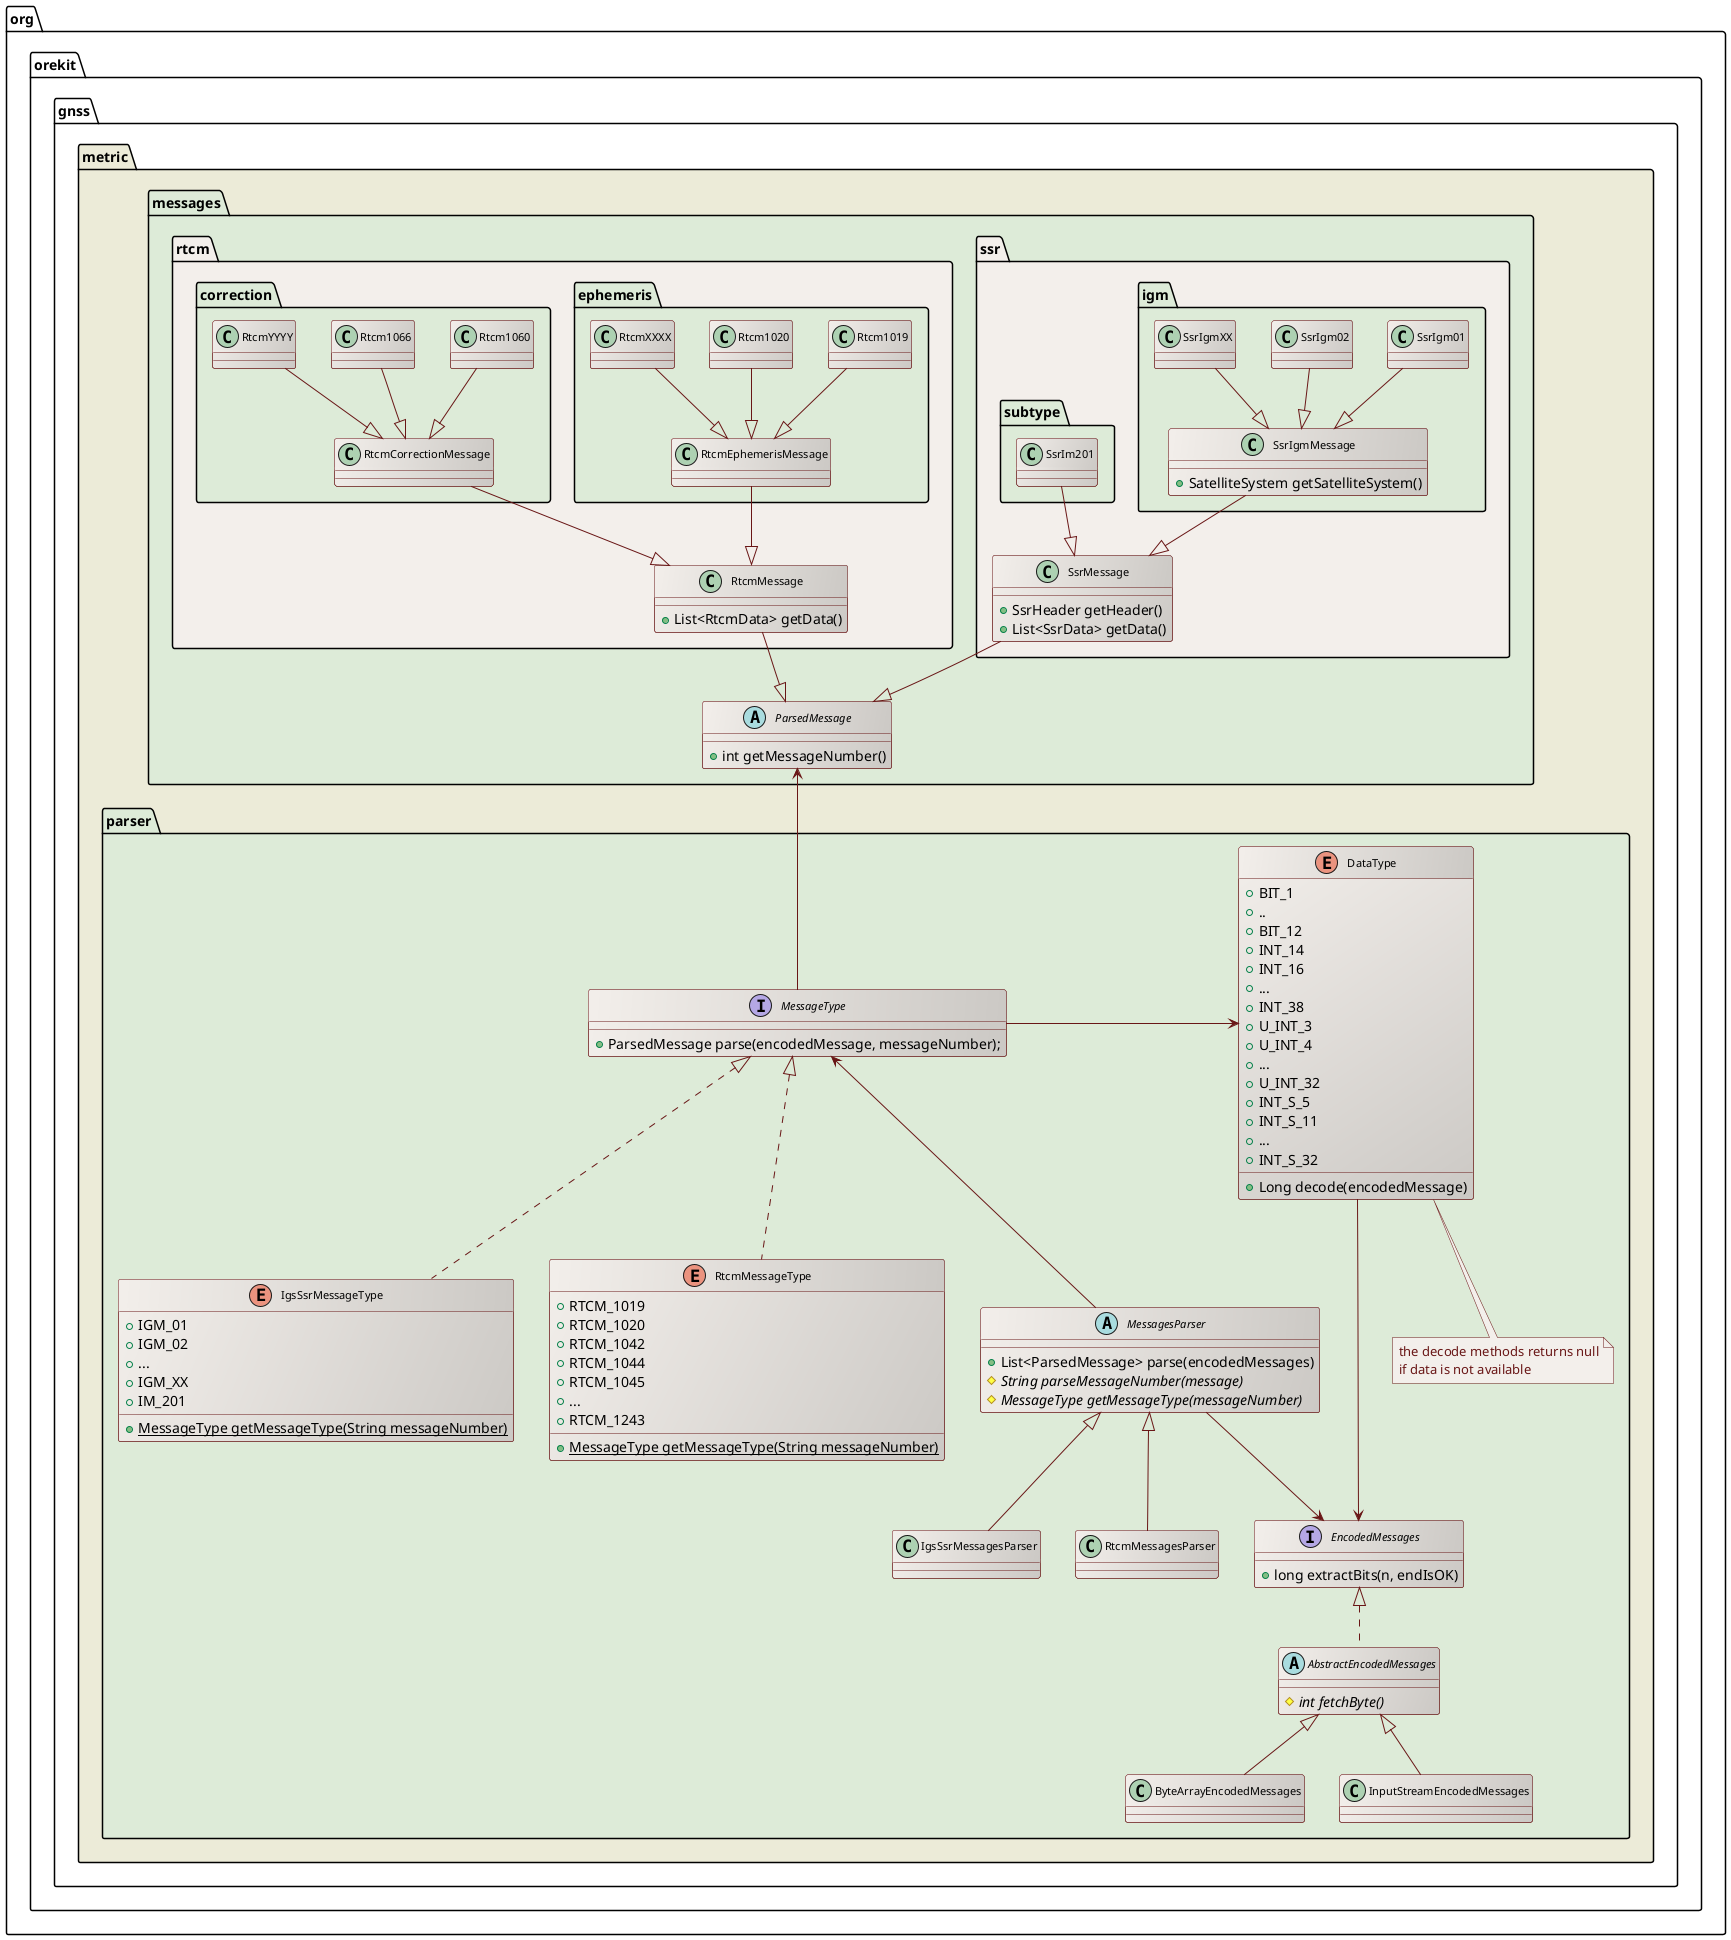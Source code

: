 ' Copyright 2002-2022 CS GROUP
' Licensed to CS GROUP (CS) under one or more
' contributor license agreements.  See the NOTICE file distributed with
' this work for additional information regarding copyright ownership.
' CS licenses this file to You under the Apache License, Version 2.0
' (the "License"); you may not use this file except in compliance with
' the License.  You may obtain a copy of the License at
'
'   http://www.apache.org/licenses/LICENSE-2.0
'
' Unless required by applicable law or agreed to in writing, software
' distributed under the License is distributed on an "AS IS" BASIS,
' WITHOUT WARRANTIES OR CONDITIONS OF ANY KIND, either express or implied.
' See the License for the specific language governing permissions and
' limitations under the License.

@startuml

  skinparam svek                  true
  skinparam ClassBackgroundColor  #F3EFEB/CCC9C5
  skinparam ClassArrowColor       #691616
  skinparam ClassBorderColor      #691616
  skinparam NoteBackgroundColor   #F3EFEB
  skinparam NoteBorderColor       #691616
  skinparam NoteFontColor         #691616
  skinparam ClassFontSize         11

  package org.orekit.gnss.metric #ECEBD8 {

    package messages #DDEBD8 {
      
      package ssr #F3EFEB {
      
        package igm #DDEBD8 {
          class SsrIgm01
          class SsrIgm02
          class SsrIgmXX
          class SsrIgmMessage {
            + SatelliteSystem getSatelliteSystem()
          }
        }
        
        package subtype #DDEBD8 {
          class SsrIm201
        }
        
        class SsrMessage {
          + SsrHeader getHeader()
          + List<SsrData> getData()
        }

      }
      
      package rtcm #F3EFEB {
      
        package ephemeris #DDEBD8 {
          class Rtcm1019
          class Rtcm1020
          class RtcmXXXX
          class RtcmEphemerisMessage
        }

        package correction #DDEBD8 {
          class Rtcm1060
          class Rtcm1066
          class RtcmYYYY
          class RtcmCorrectionMessage
        }

        class RtcmMessage {
          + List<RtcmData> getData()
        }
        
      }

      abstract class ParsedMessage {
        +int getMessageNumber()
      }

      SsrMessage --|> ParsedMessage
      SsrIgmMessage --|> SsrMessage
      SsrIgm01 --|> SsrIgmMessage
      SsrIgm02 --|> SsrIgmMessage
      SsrIgmXX --|> SsrIgmMessage
      SsrIm201 --|> SsrMessage
      RtcmMessage --|> ParsedMessage
      RtcmEphemerisMessage --|> RtcmMessage
      RtcmCorrectionMessage --|> RtcmMessage
      Rtcm1019 --|> RtcmEphemerisMessage
      Rtcm1020 --|> RtcmEphemerisMessage
      RtcmXXXX --|> RtcmEphemerisMessage
      Rtcm1060 --|> RtcmCorrectionMessage
      Rtcm1066 --|> RtcmCorrectionMessage
      RtcmYYYY --|> RtcmCorrectionMessage

    }

    package parser #DDEBD8 {
    
      interface MessageType {
        + ParsedMessage parse(encodedMessage, messageNumber);
      }
      
      enum IgsSsrMessageType {
        +IGM_01
        +IGM_02
        +...
        +IGM_XX
        +IM_201
        {static} +MessageType getMessageType(String messageNumber)
      }

      enum RtcmMessageType {
        +RTCM_1019
        +RTCM_1020
        +RTCM_1042
        +RTCM_1044
        +RTCM_1045
        +...
        +RTCM_1243
        {static} +MessageType getMessageType(String messageNumber)
      }

      enum DataType {
        +BIT_1
        +..
        +BIT_12
        +INT_14
        +INT_16
        +...
        +INT_38
        +U_INT_3
        +U_INT_4
        +...
        +U_INT_32
        +INT_S_5
        +INT_S_11
        +...
        +INT_S_32
        +Long decode(encodedMessage)
      }
      note bottom
      the decode methods returns null
      if data is not available
      end note

      interface EncodedMessages {
        +long extractBits(n, endIsOK)
      }

      abstract class AbstractEncodedMessages {
        {abstract} #int fetchByte()
      }

      abstract MessagesParser {
        +List<ParsedMessage> parse(encodedMessages)
        {abstract} #String parseMessageNumber(message)
        {abstract} #MessageType getMessageType(messageNumber)
      }
      
      class IgsSsrMessagesParser
      class RtcmMessagesParser

      MessageType           -right-> DataType
      ParsedMessage           <--   MessageType
      DataType                -->   EncodedMessages 
      MessageType             <|..  IgsSsrMessageType
      MessageType             <|..  RtcmMessageType
      EncodedMessages         <|..  AbstractEncodedMessages 
      AbstractEncodedMessages <|--  ByteArrayEncodedMessages
      AbstractEncodedMessages <|--  InputStreamEncodedMessages
      MessagesParser <|--  IgsSsrMessagesParser
      MessagesParser <|--  RtcmMessagesParser
      MessagesParser           -->  EncodedMessages
      MessageType             <--   MessagesParser
    }

  }

@enduml
